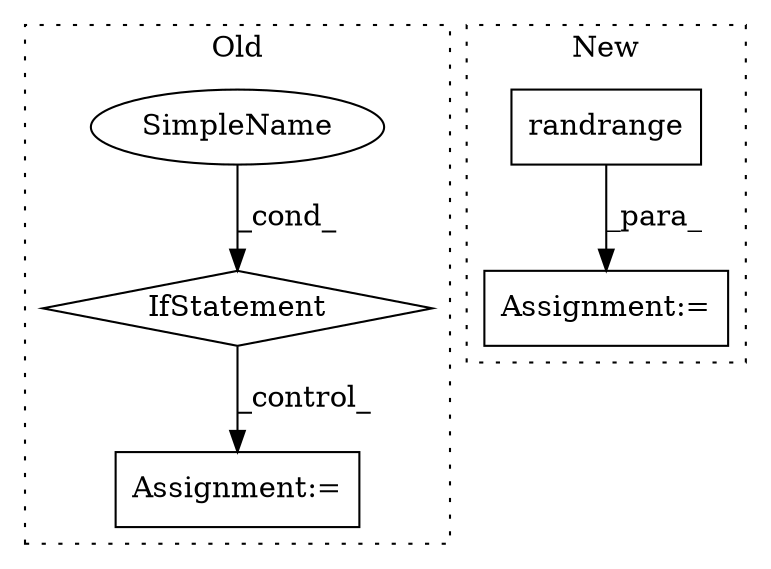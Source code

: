 digraph G {
subgraph cluster0 {
1 [label="IfStatement" a="25" s="2153,2185" l="8,2" shape="diamond"];
4 [label="Assignment:=" a="7" s="2244" l="2" shape="box"];
5 [label="SimpleName" a="42" s="" l="" shape="ellipse"];
label = "Old";
style="dotted";
}
subgraph cluster1 {
2 [label="randrange" a="32" s="1728,1740" l="10,1" shape="box"];
3 [label="Assignment:=" a="7" s="1650,1742" l="57,2" shape="box"];
label = "New";
style="dotted";
}
1 -> 4 [label="_control_"];
2 -> 3 [label="_para_"];
5 -> 1 [label="_cond_"];
}